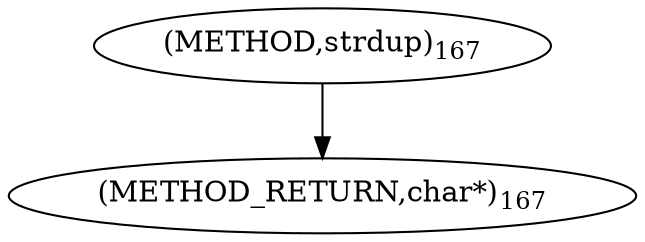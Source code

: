 digraph "strdup" {  
"98845" [label = <(METHOD,strdup)<SUB>167</SUB>> ]
"98847" [label = <(METHOD_RETURN,char*)<SUB>167</SUB>> ]
  "98845" -> "98847" 
}
